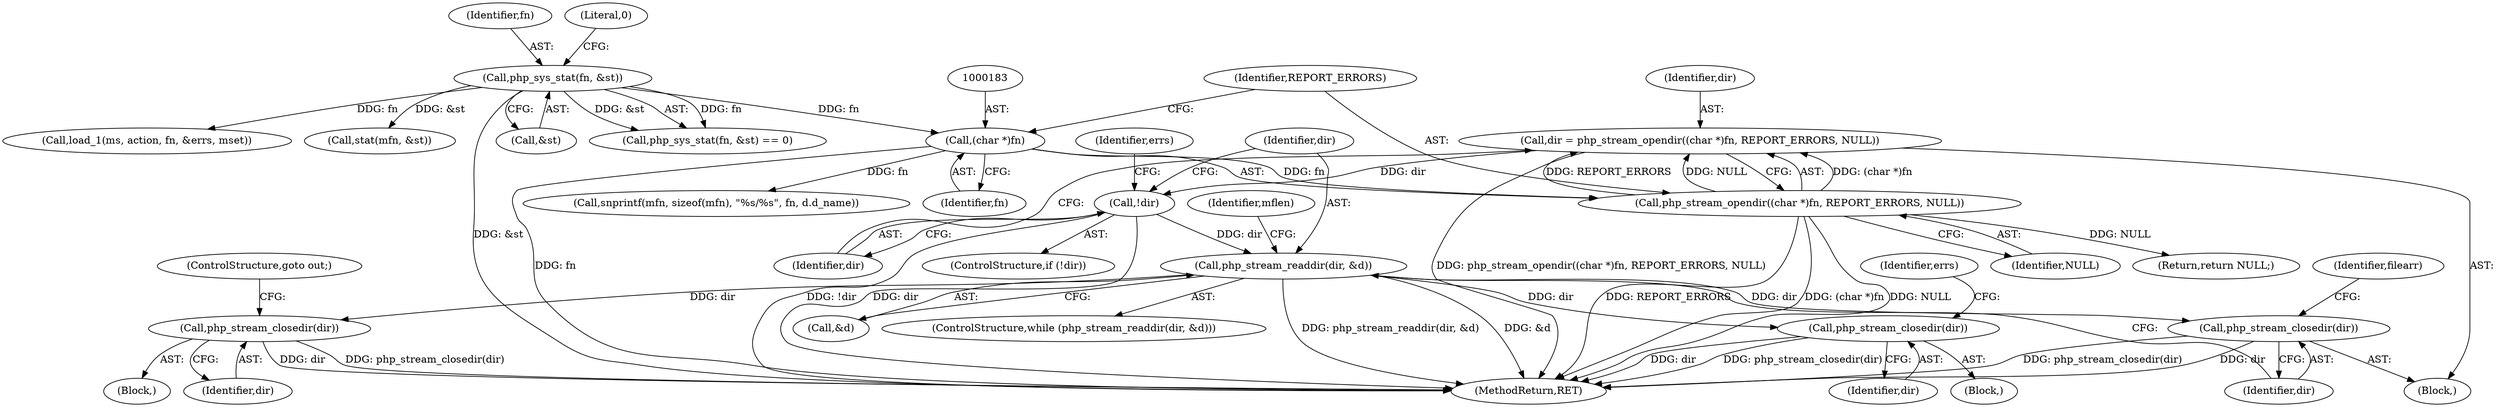 digraph "0_php_a72cd07f2983dc43a6bb35209dc4687852e53c09@API" {
"1000179" [label="(Call,dir = php_stream_opendir((char *)fn, REPORT_ERRORS, NULL))"];
"1000181" [label="(Call,php_stream_opendir((char *)fn, REPORT_ERRORS, NULL))"];
"1000182" [label="(Call,(char *)fn)"];
"1000167" [label="(Call,php_sys_stat(fn, &st))"];
"1000188" [label="(Call,!dir)"];
"1000195" [label="(Call,php_stream_readdir(dir, &d))"];
"1000228" [label="(Call,php_stream_closedir(dir))"];
"1000273" [label="(Call,php_stream_closedir(dir))"];
"1000298" [label="(Call,php_stream_closedir(dir))"];
"1000204" [label="(Call,snprintf(mfn, sizeof(mfn), \"%s/%s\", fn, d.d_name))"];
"1000167" [label="(Call,php_sys_stat(fn, &st))"];
"1000230" [label="(ControlStructure,goto out;)"];
"1000229" [label="(Identifier,dir)"];
"1000186" [label="(Identifier,NULL)"];
"1000234" [label="(Call,stat(mfn, &st))"];
"1000188" [label="(Call,!dir)"];
"1000196" [label="(Identifier,dir)"];
"1000267" [label="(Block,)"];
"1000513" [label="(MethodReturn,RET)"];
"1000299" [label="(Identifier,dir)"];
"1000189" [label="(Identifier,dir)"];
"1000273" [label="(Call,php_stream_closedir(dir))"];
"1000187" [label="(ControlStructure,if (!dir))"];
"1000182" [label="(Call,(char *)fn)"];
"1000276" [label="(Identifier,errs)"];
"1000185" [label="(Identifier,REPORT_ERRORS)"];
"1000274" [label="(Identifier,dir)"];
"1000168" [label="(Identifier,fn)"];
"1000228" [label="(Call,php_stream_closedir(dir))"];
"1000166" [label="(Call,php_sys_stat(fn, &st) == 0)"];
"1000203" [label="(Identifier,mflen)"];
"1000192" [label="(Identifier,errs)"];
"1000179" [label="(Call,dir = php_stream_opendir((char *)fn, REPORT_ERRORS, NULL))"];
"1000181" [label="(Call,php_stream_opendir((char *)fn, REPORT_ERRORS, NULL))"];
"1000214" [label="(Block,)"];
"1000509" [label="(Return,return NULL;)"];
"1000298" [label="(Call,php_stream_closedir(dir))"];
"1000197" [label="(Call,&d)"];
"1000184" [label="(Identifier,fn)"];
"1000180" [label="(Identifier,dir)"];
"1000195" [label="(Call,php_stream_readdir(dir, &d))"];
"1000169" [label="(Call,&st)"];
"1000176" [label="(Block,)"];
"1000333" [label="(Call,load_1(ms, action, fn, &errs, mset))"];
"1000171" [label="(Literal,0)"];
"1000301" [label="(Identifier,filearr)"];
"1000194" [label="(ControlStructure,while (php_stream_readdir(dir, &d)))"];
"1000179" -> "1000176"  [label="AST: "];
"1000179" -> "1000181"  [label="CFG: "];
"1000180" -> "1000179"  [label="AST: "];
"1000181" -> "1000179"  [label="AST: "];
"1000189" -> "1000179"  [label="CFG: "];
"1000179" -> "1000513"  [label="DDG: php_stream_opendir((char *)fn, REPORT_ERRORS, NULL)"];
"1000181" -> "1000179"  [label="DDG: (char *)fn"];
"1000181" -> "1000179"  [label="DDG: REPORT_ERRORS"];
"1000181" -> "1000179"  [label="DDG: NULL"];
"1000179" -> "1000188"  [label="DDG: dir"];
"1000181" -> "1000186"  [label="CFG: "];
"1000182" -> "1000181"  [label="AST: "];
"1000185" -> "1000181"  [label="AST: "];
"1000186" -> "1000181"  [label="AST: "];
"1000181" -> "1000513"  [label="DDG: REPORT_ERRORS"];
"1000181" -> "1000513"  [label="DDG: (char *)fn"];
"1000181" -> "1000513"  [label="DDG: NULL"];
"1000182" -> "1000181"  [label="DDG: fn"];
"1000181" -> "1000509"  [label="DDG: NULL"];
"1000182" -> "1000184"  [label="CFG: "];
"1000183" -> "1000182"  [label="AST: "];
"1000184" -> "1000182"  [label="AST: "];
"1000185" -> "1000182"  [label="CFG: "];
"1000182" -> "1000513"  [label="DDG: fn"];
"1000167" -> "1000182"  [label="DDG: fn"];
"1000182" -> "1000204"  [label="DDG: fn"];
"1000167" -> "1000166"  [label="AST: "];
"1000167" -> "1000169"  [label="CFG: "];
"1000168" -> "1000167"  [label="AST: "];
"1000169" -> "1000167"  [label="AST: "];
"1000171" -> "1000167"  [label="CFG: "];
"1000167" -> "1000513"  [label="DDG: &st"];
"1000167" -> "1000166"  [label="DDG: fn"];
"1000167" -> "1000166"  [label="DDG: &st"];
"1000167" -> "1000234"  [label="DDG: &st"];
"1000167" -> "1000333"  [label="DDG: fn"];
"1000188" -> "1000187"  [label="AST: "];
"1000188" -> "1000189"  [label="CFG: "];
"1000189" -> "1000188"  [label="AST: "];
"1000192" -> "1000188"  [label="CFG: "];
"1000196" -> "1000188"  [label="CFG: "];
"1000188" -> "1000513"  [label="DDG: !dir"];
"1000188" -> "1000513"  [label="DDG: dir"];
"1000188" -> "1000195"  [label="DDG: dir"];
"1000195" -> "1000194"  [label="AST: "];
"1000195" -> "1000197"  [label="CFG: "];
"1000196" -> "1000195"  [label="AST: "];
"1000197" -> "1000195"  [label="AST: "];
"1000203" -> "1000195"  [label="CFG: "];
"1000299" -> "1000195"  [label="CFG: "];
"1000195" -> "1000513"  [label="DDG: php_stream_readdir(dir, &d)"];
"1000195" -> "1000513"  [label="DDG: &d"];
"1000195" -> "1000228"  [label="DDG: dir"];
"1000195" -> "1000273"  [label="DDG: dir"];
"1000195" -> "1000298"  [label="DDG: dir"];
"1000228" -> "1000214"  [label="AST: "];
"1000228" -> "1000229"  [label="CFG: "];
"1000229" -> "1000228"  [label="AST: "];
"1000230" -> "1000228"  [label="CFG: "];
"1000228" -> "1000513"  [label="DDG: php_stream_closedir(dir)"];
"1000228" -> "1000513"  [label="DDG: dir"];
"1000273" -> "1000267"  [label="AST: "];
"1000273" -> "1000274"  [label="CFG: "];
"1000274" -> "1000273"  [label="AST: "];
"1000276" -> "1000273"  [label="CFG: "];
"1000273" -> "1000513"  [label="DDG: dir"];
"1000273" -> "1000513"  [label="DDG: php_stream_closedir(dir)"];
"1000298" -> "1000176"  [label="AST: "];
"1000298" -> "1000299"  [label="CFG: "];
"1000299" -> "1000298"  [label="AST: "];
"1000301" -> "1000298"  [label="CFG: "];
"1000298" -> "1000513"  [label="DDG: php_stream_closedir(dir)"];
"1000298" -> "1000513"  [label="DDG: dir"];
}
